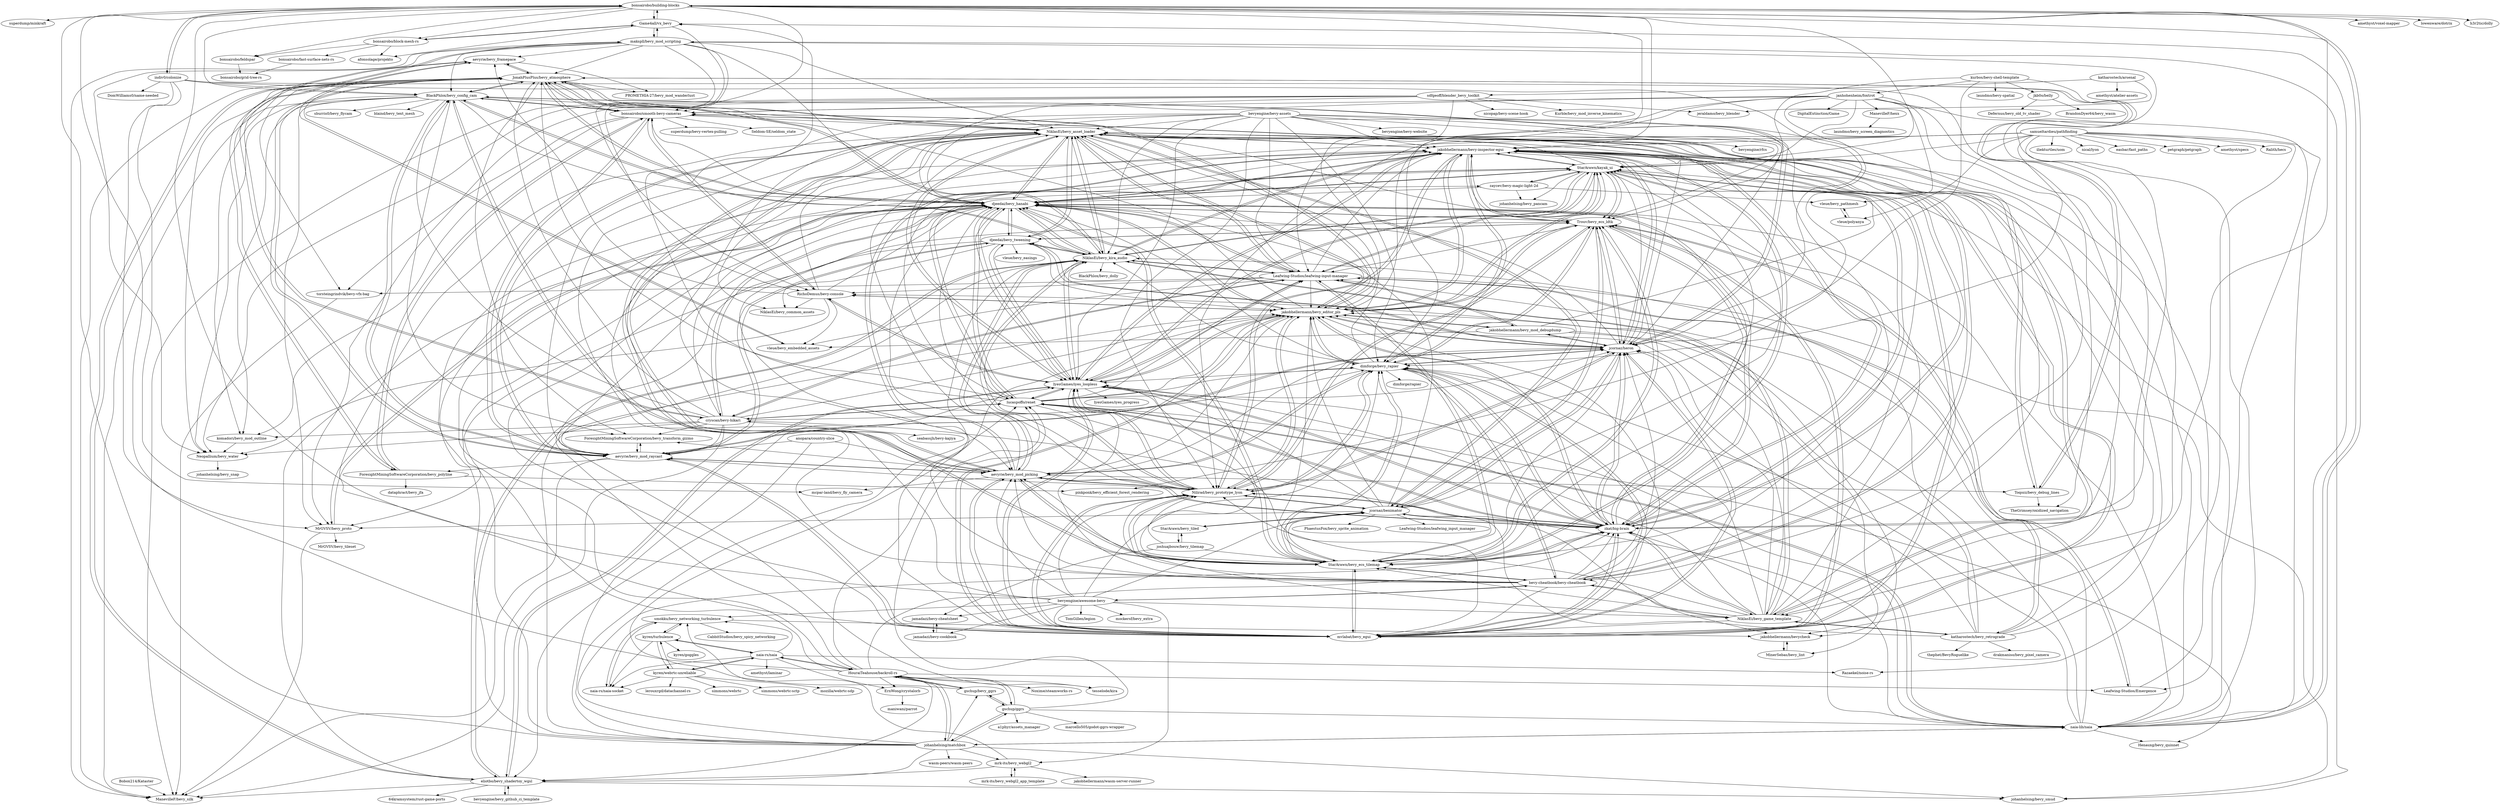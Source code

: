 digraph G {
"bonsairobo/building-blocks" -> "superdump/minkraft"
"bonsairobo/building-blocks" -> "bonsairobo/feldspar"
"bonsairobo/building-blocks" -> "Game4all/vx_bevy"
"bonsairobo/building-blocks" -> "bonsairobo/block-mesh-rs"
"bonsairobo/building-blocks" -> "StarArawn/kayak_ui"
"bonsairobo/building-blocks" -> "dimforge/bevy_rapier"
"bonsairobo/building-blocks" -> "BlackPhlox/bevy_config_cam"
"bonsairobo/building-blocks" -> "naia-lib/naia"
"bonsairobo/building-blocks" -> "bonsairobo/smooth-bevy-cameras"
"bonsairobo/building-blocks" -> "amethyst/voxel-mapper"
"bonsairobo/building-blocks" -> "indiv0/colonize"
"bonsairobo/building-blocks" -> "lowenware/dotrix" ["e"=1]
"bonsairobo/building-blocks" -> "h3r2tic/dolly" ["e"=1]
"bonsairobo/building-blocks" -> "jakobhellermann/bevycheck"
"bonsairobo/building-blocks" -> "jakobhellermann/bevy-inspector-egui"
"NiklasEi/bevy_game_template" -> "NiklasEi/bevy_asset_loader"
"NiklasEi/bevy_game_template" -> "NiklasEi/bevy_kira_audio"
"NiklasEi/bevy_game_template" -> "zkat/big-brain"
"NiklasEi/bevy_game_template" -> "djeedai/bevy_hanabi"
"NiklasEi/bevy_game_template" -> "jakobhellermann/bevy-inspector-egui"
"NiklasEi/bevy_game_template" -> "jakobhellermann/bevy_editor_pls"
"NiklasEi/bevy_game_template" -> "bevy-cheatbook/bevy-cheatbook"
"NiklasEi/bevy_game_template" -> "mvlabat/bevy_egui"
"NiklasEi/bevy_game_template" -> "dimforge/bevy_rapier"
"NiklasEi/bevy_game_template" -> "jcornaz/heron"
"NiklasEi/bevy_game_template" -> "StarArawn/bevy_ecs_tilemap"
"NiklasEi/bevy_game_template" -> "Nilirad/bevy_prototype_lyon"
"NiklasEi/bevy_game_template" -> "aevyrie/bevy_mod_picking"
"NiklasEi/bevy_game_template" -> "IyesGames/iyes_loopless"
"NiklasEi/bevy_game_template" -> "katharostech/bevy_retrograde"
"anopara/country-slice" -> "aevyrie/bevy_mod_picking"
"anopara/country-slice" -> "eliotbo/bevy_shadertoy_wgsl"
"anopara/country-slice" -> "aevyrie/bevy_mod_raycast"
"bevyengine/awesome-bevy" -> "jamadazi/bevy-cookbook"
"bevyengine/awesome-bevy" -> "jamadazi/bevy-cheatsheet"
"bevyengine/awesome-bevy" -> "aevyrie/bevy_mod_picking"
"bevyengine/awesome-bevy" -> "dimforge/bevy_rapier"
"bevyengine/awesome-bevy" -> "bevy-cheatbook/bevy-cheatbook"
"bevyengine/awesome-bevy" -> "mvlabat/bevy_egui"
"bevyengine/awesome-bevy" -> "Nilirad/bevy_prototype_lyon"
"bevyengine/awesome-bevy" -> "mockersf/bevy_extra"
"bevyengine/awesome-bevy" -> "NiklasEi/bevy_game_template"
"bevyengine/awesome-bevy" -> "mrk-its/bevy_webgl2"
"bevyengine/awesome-bevy" -> "bonsairobo/building-blocks"
"bevyengine/awesome-bevy" -> "smokku/bevy_networking_turbulence"
"bevyengine/awesome-bevy" -> "TomGillen/legion" ["e"=1]
"bevyengine/awesome-bevy" -> "jcornaz/benimator"
"bevyengine/awesome-bevy" -> "jakobhellermann/bevy-inspector-egui"
"djeedai/bevy_hanabi" -> "IyesGames/iyes_loopless"
"djeedai/bevy_hanabi" -> "JonahPlusPlus/bevy_atmosphere"
"djeedai/bevy_hanabi" -> "NiklasEi/bevy_kira_audio"
"djeedai/bevy_hanabi" -> "jakobhellermann/bevy_editor_pls"
"djeedai/bevy_hanabi" -> "zkat/big-brain"
"djeedai/bevy_hanabi" -> "NiklasEi/bevy_asset_loader"
"djeedai/bevy_hanabi" -> "jakobhellermann/bevy-inspector-egui"
"djeedai/bevy_hanabi" -> "Leafwing-Studios/leafwing-input-manager"
"djeedai/bevy_hanabi" -> "StarArawn/kayak_ui"
"djeedai/bevy_hanabi" -> "MrGVSV/bevy_proto"
"djeedai/bevy_hanabi" -> "djeedai/bevy_tweening"
"djeedai/bevy_hanabi" -> "cryscan/bevy-hikari"
"djeedai/bevy_hanabi" -> "lucaspoffo/renet"
"djeedai/bevy_hanabi" -> "Trouv/bevy_ecs_ldtk"
"djeedai/bevy_hanabi" -> "StarArawn/bevy_ecs_tilemap"
"jakobhellermann/bevy-inspector-egui" -> "jakobhellermann/bevy_editor_pls"
"jakobhellermann/bevy-inspector-egui" -> "mvlabat/bevy_egui"
"jakobhellermann/bevy-inspector-egui" -> "dimforge/bevy_rapier"
"jakobhellermann/bevy-inspector-egui" -> "Nilirad/bevy_prototype_lyon"
"jakobhellermann/bevy-inspector-egui" -> "NiklasEi/bevy_asset_loader"
"jakobhellermann/bevy-inspector-egui" -> "StarArawn/bevy_ecs_tilemap"
"jakobhellermann/bevy-inspector-egui" -> "IyesGames/iyes_loopless"
"jakobhellermann/bevy-inspector-egui" -> "djeedai/bevy_hanabi"
"jakobhellermann/bevy-inspector-egui" -> "zkat/big-brain"
"jakobhellermann/bevy-inspector-egui" -> "Trouv/bevy_ecs_ldtk"
"jakobhellermann/bevy-inspector-egui" -> "jcornaz/heron"
"jakobhellermann/bevy-inspector-egui" -> "aevyrie/bevy_mod_picking"
"jakobhellermann/bevy-inspector-egui" -> "bevy-cheatbook/bevy-cheatbook"
"jakobhellermann/bevy-inspector-egui" -> "NiklasEi/bevy_kira_audio"
"jakobhellermann/bevy-inspector-egui" -> "StarArawn/kayak_ui"
"jakobhellermann/bevy_mod_debugdump" -> "jakobhellermann/bevycheck"
"jakobhellermann/bevy_mod_debugdump" -> "jakobhellermann/bevy_editor_pls"
"jakobhellermann/bevy_mod_debugdump" -> "jakobhellermann/bevy-inspector-egui"
"jakobhellermann/bevy_mod_debugdump" -> "MinerSebas/bevy_lint"
"jakobhellermann/bevy_mod_debugdump" -> "Leafwing-Studios/leafwing-input-manager"
"jakobhellermann/bevy_mod_debugdump" -> "jcornaz/heron"
"jakobhellermann/bevy_mod_debugdump" -> "vleue/bevy_embedded_assets"
"jcornaz/heron" -> "jcornaz/benimator"
"jcornaz/heron" -> "dimforge/bevy_rapier"
"jcornaz/heron" -> "Nilirad/bevy_prototype_lyon"
"jcornaz/heron" -> "zkat/big-brain"
"jcornaz/heron" -> "jakobhellermann/bevy-inspector-egui"
"jcornaz/heron" -> "Trouv/bevy_ecs_ldtk"
"jcornaz/heron" -> "djeedai/bevy_hanabi"
"jcornaz/heron" -> "djeedai/bevy_tweening"
"jcornaz/heron" -> "jakobhellermann/bevy_editor_pls"
"jcornaz/heron" -> "NiklasEi/bevy_asset_loader"
"jcornaz/heron" -> "BlackPhlox/bevy_config_cam"
"jcornaz/heron" -> "mvlabat/bevy_egui"
"jcornaz/heron" -> "aevyrie/bevy_mod_picking"
"jcornaz/heron" -> "jakobhellermann/bevy_mod_debugdump"
"jcornaz/heron" -> "aevyrie/bevy_mod_raycast"
"naia-rs/naia" -> "naia-rs/naia-socket"
"naia-rs/naia" -> "kyren/turbulence"
"naia-rs/naia" -> "kyren/webrtc-unreliable"
"naia-rs/naia" -> "ErnWong/crystalorb"
"naia-rs/naia" -> "smokku/bevy_networking_turbulence"
"naia-rs/naia" -> "amethyst/laminar" ["e"=1]
"naia-rs/naia" -> "HouraiTeahouse/backroll-rs"
"naia-rs/naia" -> "Razaekel/noise-rs" ["e"=1]
"smokku/bevy_networking_turbulence" -> "naia-rs/naia-socket"
"smokku/bevy_networking_turbulence" -> "kyren/turbulence"
"smokku/bevy_networking_turbulence" -> "CabbitStudios/bevy_spicy_networking"
"smokku/bevy_networking_turbulence" -> "jakobhellermann/bevycheck"
"zaycev/bevy-magic-light-2d" -> "djeedai/bevy_hanabi"
"zaycev/bevy-magic-light-2d" -> "johanhelsing/bevy_pancam"
"zaycev/bevy-magic-light-2d" -> "vleue/bevy_pathmesh"
"zaycev/bevy-magic-light-2d" -> "StarArawn/kayak_ui"
"bevy-cheatbook/bevy-cheatbook" -> "jakobhellermann/bevy-inspector-egui"
"bevy-cheatbook/bevy-cheatbook" -> "dimforge/bevy_rapier"
"bevy-cheatbook/bevy-cheatbook" -> "StarArawn/bevy_ecs_tilemap"
"bevy-cheatbook/bevy-cheatbook" -> "NiklasEi/bevy_game_template"
"bevy-cheatbook/bevy-cheatbook" -> "Nilirad/bevy_prototype_lyon"
"bevy-cheatbook/bevy-cheatbook" -> "mvlabat/bevy_egui"
"bevy-cheatbook/bevy-cheatbook" -> "zkat/big-brain"
"bevy-cheatbook/bevy-cheatbook" -> "jcornaz/heron"
"bevy-cheatbook/bevy-cheatbook" -> "IyesGames/iyes_loopless"
"bevy-cheatbook/bevy-cheatbook" -> "jakobhellermann/bevy_editor_pls"
"bevy-cheatbook/bevy-cheatbook" -> "djeedai/bevy_hanabi"
"bevy-cheatbook/bevy-cheatbook" -> "aevyrie/bevy_mod_picking"
"bevy-cheatbook/bevy-cheatbook" -> "StarArawn/kayak_ui"
"bevy-cheatbook/bevy-cheatbook" -> "NiklasEi/bevy_asset_loader"
"bevy-cheatbook/bevy-cheatbook" -> "bevyengine/awesome-bevy"
"dimforge/bevy_rapier" -> "jakobhellermann/bevy-inspector-egui"
"dimforge/bevy_rapier" -> "mvlabat/bevy_egui"
"dimforge/bevy_rapier" -> "jcornaz/heron"
"dimforge/bevy_rapier" -> "jakobhellermann/bevy_editor_pls"
"dimforge/bevy_rapier" -> "Nilirad/bevy_prototype_lyon"
"dimforge/bevy_rapier" -> "dimforge/rapier" ["e"=1]
"dimforge/bevy_rapier" -> "zkat/big-brain"
"dimforge/bevy_rapier" -> "aevyrie/bevy_mod_picking"
"dimforge/bevy_rapier" -> "djeedai/bevy_hanabi"
"dimforge/bevy_rapier" -> "StarArawn/bevy_ecs_tilemap"
"dimforge/bevy_rapier" -> "Trouv/bevy_ecs_ldtk"
"dimforge/bevy_rapier" -> "bevy-cheatbook/bevy-cheatbook"
"dimforge/bevy_rapier" -> "NiklasEi/bevy_asset_loader"
"dimforge/bevy_rapier" -> "NiklasEi/bevy_kira_audio"
"dimforge/bevy_rapier" -> "IyesGames/iyes_loopless"
"gschup/ggrs" -> "HouraiTeahouse/backroll-rs"
"gschup/ggrs" -> "johanhelsing/matchbox"
"gschup/ggrs" -> "gschup/bevy_ggrs"
"gschup/ggrs" -> "lucaspoffo/renet"
"gschup/ggrs" -> "marcello505/godot-ggrs-wrapper"
"gschup/ggrs" -> "a1phyr/assets_manager" ["e"=1]
"gschup/ggrs" -> "naia-lib/naia"
"samueltardieu/pathfinding" -> "zkat/big-brain"
"samueltardieu/pathfinding" -> "Razaekel/noise-rs" ["e"=1]
"samueltardieu/pathfinding" -> "StarArawn/kayak_ui"
"samueltardieu/pathfinding" -> "Nilirad/bevy_prototype_lyon"
"samueltardieu/pathfinding" -> "petgraph/petgraph" ["e"=1]
"samueltardieu/pathfinding" -> "vleue/polyanya"
"samueltardieu/pathfinding" -> "HouraiTeahouse/backroll-rs"
"samueltardieu/pathfinding" -> "dimforge/bevy_rapier"
"samueltardieu/pathfinding" -> "naia-lib/naia"
"samueltardieu/pathfinding" -> "amethyst/specs" ["e"=1]
"samueltardieu/pathfinding" -> "Ralith/hecs" ["e"=1]
"samueltardieu/pathfinding" -> "jakobhellermann/bevy-inspector-egui"
"samueltardieu/pathfinding" -> "iliekturtles/uom" ["e"=1]
"samueltardieu/pathfinding" -> "nical/lyon" ["e"=1]
"samueltardieu/pathfinding" -> "easbar/fast_paths" ["e"=1]
"StarArawn/bevy_ecs_tilemap" -> "jakobhellermann/bevy-inspector-egui"
"StarArawn/bevy_ecs_tilemap" -> "Trouv/bevy_ecs_ldtk"
"StarArawn/bevy_ecs_tilemap" -> "NiklasEi/bevy_asset_loader"
"StarArawn/bevy_ecs_tilemap" -> "Nilirad/bevy_prototype_lyon"
"StarArawn/bevy_ecs_tilemap" -> "djeedai/bevy_hanabi"
"StarArawn/bevy_ecs_tilemap" -> "zkat/big-brain"
"StarArawn/bevy_ecs_tilemap" -> "dimforge/bevy_rapier"
"StarArawn/bevy_ecs_tilemap" -> "mvlabat/bevy_egui"
"StarArawn/bevy_ecs_tilemap" -> "aevyrie/bevy_mod_picking"
"StarArawn/bevy_ecs_tilemap" -> "jakobhellermann/bevy_editor_pls"
"StarArawn/bevy_ecs_tilemap" -> "jcornaz/benimator"
"StarArawn/bevy_ecs_tilemap" -> "Leafwing-Studios/leafwing-input-manager"
"StarArawn/bevy_ecs_tilemap" -> "IyesGames/iyes_loopless"
"StarArawn/bevy_ecs_tilemap" -> "jcornaz/heron"
"StarArawn/bevy_ecs_tilemap" -> "bevy-cheatbook/bevy-cheatbook"
"naia-lib/naia" -> "lucaspoffo/renet"
"naia-lib/naia" -> "Henauxg/bevy_quinnet"
"naia-lib/naia" -> "djeedai/bevy_hanabi"
"naia-lib/naia" -> "johanhelsing/matchbox"
"naia-lib/naia" -> "zkat/big-brain"
"naia-lib/naia" -> "jakobhellermann/bevy_editor_pls"
"naia-lib/naia" -> "StarArawn/kayak_ui"
"naia-lib/naia" -> "NiklasEi/bevy_asset_loader"
"naia-lib/naia" -> "IyesGames/iyes_loopless"
"naia-lib/naia" -> "dimforge/bevy_rapier"
"naia-lib/naia" -> "Leafwing-Studios/leafwing-input-manager"
"naia-lib/naia" -> "Game4all/vx_bevy"
"naia-lib/naia" -> "makspll/bevy_mod_scripting"
"naia-lib/naia" -> "cryscan/bevy-hikari"
"naia-lib/naia" -> "bonsairobo/building-blocks"
"katharostech/arsenal" -> "amethyst/atelier-assets" ["e"=1]
"katharostech/arsenal" -> "jeraldamo/bevy_blender"
"katharostech/arsenal" -> "sdfgeoff/blender_bevy_toolkit"
"ForesightMiningSoftwareCorporation/bevy_transform_gizmo" -> "aevyrie/bevy_mod_raycast"
"Nilirad/bevy_prototype_lyon" -> "jakobhellermann/bevy-inspector-egui"
"Nilirad/bevy_prototype_lyon" -> "mvlabat/bevy_egui"
"Nilirad/bevy_prototype_lyon" -> "jcornaz/heron"
"Nilirad/bevy_prototype_lyon" -> "aevyrie/bevy_mod_picking"
"Nilirad/bevy_prototype_lyon" -> "StarArawn/bevy_ecs_tilemap"
"Nilirad/bevy_prototype_lyon" -> "dimforge/bevy_rapier"
"Nilirad/bevy_prototype_lyon" -> "NiklasEi/bevy_kira_audio"
"Nilirad/bevy_prototype_lyon" -> "zkat/big-brain"
"Nilirad/bevy_prototype_lyon" -> "jakobhellermann/bevy_editor_pls"
"Nilirad/bevy_prototype_lyon" -> "IyesGames/iyes_loopless"
"Nilirad/bevy_prototype_lyon" -> "jcornaz/benimator"
"Nilirad/bevy_prototype_lyon" -> "djeedai/bevy_hanabi"
"Nilirad/bevy_prototype_lyon" -> "Trouv/bevy_ecs_ldtk"
"Nilirad/bevy_prototype_lyon" -> "NiklasEi/bevy_asset_loader"
"Nilirad/bevy_prototype_lyon" -> "aevyrie/bevy_mod_raycast"
"StarArawn/bevy_tiled" -> "joshuajbouw/bevy_tilemap"
"StarArawn/bevy_tiled" -> "jcornaz/benimator"
"aevyrie/bevy_mod_picking" -> "aevyrie/bevy_mod_raycast"
"aevyrie/bevy_mod_picking" -> "Nilirad/bevy_prototype_lyon"
"aevyrie/bevy_mod_picking" -> "jakobhellermann/bevy-inspector-egui"
"aevyrie/bevy_mod_picking" -> "dimforge/bevy_rapier"
"aevyrie/bevy_mod_picking" -> "zkat/big-brain"
"aevyrie/bevy_mod_picking" -> "NiklasEi/bevy_asset_loader"
"aevyrie/bevy_mod_picking" -> "ForesightMiningSoftwareCorporation/bevy_transform_gizmo"
"aevyrie/bevy_mod_picking" -> "NiklasEi/bevy_kira_audio"
"aevyrie/bevy_mod_picking" -> "BlackPhlox/bevy_config_cam"
"aevyrie/bevy_mod_picking" -> "mvlabat/bevy_egui"
"aevyrie/bevy_mod_picking" -> "djeedai/bevy_hanabi"
"aevyrie/bevy_mod_picking" -> "mcpar-land/bevy_fly_camera"
"aevyrie/bevy_mod_picking" -> "StarArawn/bevy_ecs_tilemap"
"aevyrie/bevy_mod_picking" -> "Toqozz/bevy_debug_lines"
"aevyrie/bevy_mod_picking" -> "jakobhellermann/bevy_editor_pls"
"indiv0/colonize" -> "DomWilliams0/name-needed"
"indiv0/colonize" -> "bonsairobo/building-blocks"
"indiv0/colonize" -> "MrGVSV/bevy_proto"
"indiv0/colonize" -> "jcornaz/heron"
"indiv0/colonize" -> "mcpar-land/bevy_fly_camera"
"indiv0/colonize" -> "BlackPhlox/bevy_config_cam"
"indiv0/colonize" -> "zkat/big-brain"
"jakobhellermann/bevy_editor_pls" -> "jakobhellermann/bevy-inspector-egui"
"jakobhellermann/bevy_editor_pls" -> "djeedai/bevy_hanabi"
"jakobhellermann/bevy_editor_pls" -> "zkat/big-brain"
"jakobhellermann/bevy_editor_pls" -> "NiklasEi/bevy_asset_loader"
"jakobhellermann/bevy_editor_pls" -> "dimforge/bevy_rapier"
"jakobhellermann/bevy_editor_pls" -> "jakobhellermann/bevy_mod_debugdump"
"jakobhellermann/bevy_editor_pls" -> "StarArawn/kayak_ui"
"jakobhellermann/bevy_editor_pls" -> "bonsairobo/smooth-bevy-cameras"
"jakobhellermann/bevy_editor_pls" -> "Trouv/bevy_ecs_ldtk"
"jakobhellermann/bevy_editor_pls" -> "JonahPlusPlus/bevy_atmosphere"
"jakobhellermann/bevy_editor_pls" -> "IyesGames/iyes_loopless"
"jakobhellermann/bevy_editor_pls" -> "jcornaz/heron"
"jakobhellermann/bevy_editor_pls" -> "Nilirad/bevy_prototype_lyon"
"jakobhellermann/bevy_editor_pls" -> "RichoDemus/bevy-console"
"jakobhellermann/bevy_editor_pls" -> "mvlabat/bevy_egui"
"mvlabat/bevy_egui" -> "jakobhellermann/bevy-inspector-egui"
"mvlabat/bevy_egui" -> "Nilirad/bevy_prototype_lyon"
"mvlabat/bevy_egui" -> "dimforge/bevy_rapier"
"mvlabat/bevy_egui" -> "NiklasEi/bevy_asset_loader"
"mvlabat/bevy_egui" -> "IyesGames/iyes_loopless"
"mvlabat/bevy_egui" -> "aevyrie/bevy_mod_picking"
"mvlabat/bevy_egui" -> "StarArawn/bevy_ecs_tilemap"
"mvlabat/bevy_egui" -> "djeedai/bevy_hanabi"
"mvlabat/bevy_egui" -> "jakobhellermann/bevy_editor_pls"
"mvlabat/bevy_egui" -> "jcornaz/heron"
"mvlabat/bevy_egui" -> "zkat/big-brain"
"mvlabat/bevy_egui" -> "aevyrie/bevy_mod_raycast"
"mvlabat/bevy_egui" -> "StarArawn/kayak_ui"
"mvlabat/bevy_egui" -> "NiklasEi/bevy_kira_audio"
"mvlabat/bevy_egui" -> "Trouv/bevy_ecs_ldtk"
"zkat/big-brain" -> "djeedai/bevy_hanabi"
"zkat/big-brain" -> "jakobhellermann/bevy_editor_pls"
"zkat/big-brain" -> "jakobhellermann/bevy-inspector-egui"
"zkat/big-brain" -> "jcornaz/heron"
"zkat/big-brain" -> "StarArawn/bevy_ecs_tilemap"
"zkat/big-brain" -> "dimforge/bevy_rapier"
"zkat/big-brain" -> "StarArawn/kayak_ui"
"zkat/big-brain" -> "NiklasEi/bevy_asset_loader"
"zkat/big-brain" -> "aevyrie/bevy_mod_picking"
"zkat/big-brain" -> "IyesGames/iyes_loopless"
"zkat/big-brain" -> "Nilirad/bevy_prototype_lyon"
"zkat/big-brain" -> "NiklasEi/bevy_game_template"
"zkat/big-brain" -> "mvlabat/bevy_egui"
"zkat/big-brain" -> "Trouv/bevy_ecs_ldtk"
"zkat/big-brain" -> "lucaspoffo/renet"
"bevyengine/bevy-assets" -> "aevyrie/bevy_mod_picking"
"bevyengine/bevy-assets" -> "dimforge/bevy_rapier"
"bevyengine/bevy-assets" -> "NiklasEi/bevy_asset_loader"
"bevyengine/bevy-assets" -> "jakobhellermann/bevy-inspector-egui"
"bevyengine/bevy-assets" -> "Trouv/bevy_ecs_ldtk"
"bevyengine/bevy-assets" -> "NiklasEi/bevy_kira_audio"
"bevyengine/bevy-assets" -> "bevyengine/bevy-website"
"bevyengine/bevy-assets" -> "IyesGames/iyes_loopless"
"bevyengine/bevy-assets" -> "djeedai/bevy_hanabi"
"bevyengine/bevy-assets" -> "bevy-cheatbook/bevy-cheatbook"
"bevyengine/bevy-assets" -> "jcornaz/heron"
"bevyengine/bevy-assets" -> "StarArawn/bevy_ecs_tilemap"
"bevyengine/bevy-assets" -> "Nilirad/bevy_prototype_lyon"
"bevyengine/bevy-assets" -> "aevyrie/bevy_mod_raycast"
"bevyengine/bevy-assets" -> "Leafwing-Studios/leafwing-input-manager"
"johanhelsing/matchbox" -> "gschup/ggrs"
"johanhelsing/matchbox" -> "naia-lib/naia"
"johanhelsing/matchbox" -> "gschup/bevy_ggrs"
"johanhelsing/matchbox" -> "HouraiTeahouse/backroll-rs"
"johanhelsing/matchbox" -> "eliotbo/bevy_shadertoy_wgsl"
"johanhelsing/matchbox" -> "lucaspoffo/renet"
"johanhelsing/matchbox" -> "zkat/big-brain"
"johanhelsing/matchbox" -> "bonsairobo/building-blocks"
"johanhelsing/matchbox" -> "djeedai/bevy_hanabi"
"johanhelsing/matchbox" -> "jakobhellermann/bevy_editor_pls"
"johanhelsing/matchbox" -> "IyesGames/iyes_loopless"
"johanhelsing/matchbox" -> "jakobhellermann/bevy-inspector-egui"
"johanhelsing/matchbox" -> "mrk-its/bevy_webgl2"
"johanhelsing/matchbox" -> "wasm-peers/wasm-peers"
"johanhelsing/matchbox" -> "johanhelsing/bevy_smud"
"Leafwing-Studios/leafwing-input-manager" -> "NiklasEi/bevy_asset_loader"
"Leafwing-Studios/leafwing-input-manager" -> "NiklasEi/bevy_kira_audio"
"Leafwing-Studios/leafwing-input-manager" -> "IyesGames/iyes_loopless"
"Leafwing-Studios/leafwing-input-manager" -> "djeedai/bevy_hanabi"
"Leafwing-Studios/leafwing-input-manager" -> "StarArawn/kayak_ui"
"Leafwing-Studios/leafwing-input-manager" -> "jakobhellermann/bevy_editor_pls"
"Leafwing-Studios/leafwing-input-manager" -> "jakobhellermann/bevy-inspector-egui"
"Leafwing-Studios/leafwing-input-manager" -> "StarArawn/bevy_ecs_tilemap"
"Leafwing-Studios/leafwing-input-manager" -> "torsteingrindvik/bevy-vfx-bag"
"Leafwing-Studios/leafwing-input-manager" -> "johanhelsing/bevy_smud"
"Leafwing-Studios/leafwing-input-manager" -> "jakobhellermann/bevy_mod_debugdump"
"Leafwing-Studios/leafwing-input-manager" -> "vleue/bevy_embedded_assets"
"Leafwing-Studios/leafwing-input-manager" -> "cryscan/bevy-hikari"
"Leafwing-Studios/leafwing-input-manager" -> "Leafwing-Studios/Emergence"
"Leafwing-Studios/leafwing-input-manager" -> "RichoDemus/bevy-console"
"Toqozz/bevy_debug_lines" -> "TheGrimsey/oxidized_navigation"
"Toqozz/bevy_debug_lines" -> "bonsairobo/smooth-bevy-cameras"
"Toqozz/bevy_debug_lines" -> "JonahPlusPlus/bevy_atmosphere"
"janhohenheim/foxtrot" -> "djeedai/bevy_hanabi"
"janhohenheim/foxtrot" -> "jakobhellermann/bevy_editor_pls"
"janhohenheim/foxtrot" -> "vleue/bevy_pathmesh"
"janhohenheim/foxtrot" -> "Leafwing-Studios/Emergence"
"janhohenheim/foxtrot" -> "pinkponk/bevy_efficient_forest_rendering"
"janhohenheim/foxtrot" -> "ManevilleF/hexx"
"janhohenheim/foxtrot" -> "DigitalExtinction/Game"
"janhohenheim/foxtrot" -> "TheGrimsey/oxidized_navigation"
"janhohenheim/foxtrot" -> "StarArawn/kayak_ui"
"janhohenheim/foxtrot" -> "bonsairobo/smooth-bevy-cameras"
"janhohenheim/foxtrot" -> "NiklasEi/bevy_game_template"
"janhohenheim/foxtrot" -> "Leafwing-Studios/leafwing-input-manager"
"joshuajbouw/bevy_tilemap" -> "StarArawn/bevy_tiled"
"joshuajbouw/bevy_tilemap" -> "Nilirad/bevy_prototype_lyon"
"joshuajbouw/bevy_tilemap" -> "StarArawn/bevy_ecs_tilemap"
"joshuajbouw/bevy_tilemap" -> "jamadazi/bevy-cheatsheet"
"vleue/bevy_pathmesh" -> "vleue/polyanya"
"BlackPhlox/bevy_config_cam" -> "JonahPlusPlus/bevy_atmosphere"
"BlackPhlox/bevy_config_cam" -> "aevyrie/bevy_mod_raycast"
"BlackPhlox/bevy_config_cam" -> "ForesightMiningSoftwareCorporation/bevy_transform_gizmo"
"BlackPhlox/bevy_config_cam" -> "djeedai/bevy_hanabi"
"BlackPhlox/bevy_config_cam" -> "bonsairobo/smooth-bevy-cameras"
"BlackPhlox/bevy_config_cam" -> "aevyrie/bevy_mod_picking"
"BlackPhlox/bevy_config_cam" -> "sburris0/bevy_flycam"
"BlackPhlox/bevy_config_cam" -> "ManevilleF/bevy_silk"
"BlackPhlox/bevy_config_cam" -> "NiklasEi/bevy_kira_audio"
"BlackPhlox/bevy_config_cam" -> "NiklasEi/bevy_asset_loader"
"BlackPhlox/bevy_config_cam" -> "jcornaz/heron"
"BlackPhlox/bevy_config_cam" -> "komadori/bevy_mod_outline"
"BlackPhlox/bevy_config_cam" -> "blaind/bevy_text_mesh"
"BlackPhlox/bevy_config_cam" -> "Neopallium/bevy_water"
"BlackPhlox/bevy_config_cam" -> "MrGVSV/bevy_proto"
"JonahPlusPlus/bevy_atmosphere" -> "BlackPhlox/bevy_config_cam"
"JonahPlusPlus/bevy_atmosphere" -> "bonsairobo/smooth-bevy-cameras"
"JonahPlusPlus/bevy_atmosphere" -> "djeedai/bevy_hanabi"
"JonahPlusPlus/bevy_atmosphere" -> "Neopallium/bevy_water"
"JonahPlusPlus/bevy_atmosphere" -> "eliotbo/bevy_shadertoy_wgsl"
"JonahPlusPlus/bevy_atmosphere" -> "ForesightMiningSoftwareCorporation/bevy_transform_gizmo"
"JonahPlusPlus/bevy_atmosphere" -> "torsteingrindvik/bevy-vfx-bag"
"JonahPlusPlus/bevy_atmosphere" -> "aevyrie/bevy_mod_raycast"
"JonahPlusPlus/bevy_atmosphere" -> "aevyrie/bevy_framepace"
"JonahPlusPlus/bevy_atmosphere" -> "komadori/bevy_mod_outline"
"JonahPlusPlus/bevy_atmosphere" -> "Toqozz/bevy_debug_lines"
"JonahPlusPlus/bevy_atmosphere" -> "NiklasEi/bevy_kira_audio"
"JonahPlusPlus/bevy_atmosphere" -> "PROMETHIA-27/bevy_mod_wanderlust"
"JonahPlusPlus/bevy_atmosphere" -> "NiklasEi/bevy_asset_loader"
"JonahPlusPlus/bevy_atmosphere" -> "ManevilleF/bevy_silk"
"NiklasEi/bevy_kira_audio" -> "NiklasEi/bevy_asset_loader"
"NiklasEi/bevy_kira_audio" -> "djeedai/bevy_hanabi"
"NiklasEi/bevy_kira_audio" -> "Leafwing-Studios/leafwing-input-manager"
"NiklasEi/bevy_kira_audio" -> "djeedai/bevy_tweening"
"NiklasEi/bevy_kira_audio" -> "IyesGames/iyes_loopless"
"NiklasEi/bevy_kira_audio" -> "eliotbo/bevy_shadertoy_wgsl"
"NiklasEi/bevy_kira_audio" -> "JonahPlusPlus/bevy_atmosphere"
"NiklasEi/bevy_kira_audio" -> "jakobhellermann/bevy-inspector-egui"
"NiklasEi/bevy_kira_audio" -> "tesselode/kira" ["e"=1]
"NiklasEi/bevy_kira_audio" -> "Nilirad/bevy_prototype_lyon"
"NiklasEi/bevy_kira_audio" -> "aevyrie/bevy_mod_picking"
"NiklasEi/bevy_kira_audio" -> "StarArawn/kayak_ui"
"NiklasEi/bevy_kira_audio" -> "BlackPhlox/bevy_config_cam"
"NiklasEi/bevy_kira_audio" -> "NiklasEi/bevy_game_template"
"NiklasEi/bevy_kira_audio" -> "BlackPhlox/bevy_dolly" ["e"=1]
"kurbos/bevy-shell-template" -> "janhohenheim/foxtrot"
"kurbos/bevy-shell-template" -> "laundmo/bevy-spatial"
"kurbos/bevy-shell-template" -> "jcornaz/heron"
"kurbos/bevy-shell-template" -> "jkb0o/belly"
"kurbos/bevy-shell-template" -> "Trouv/bevy_ecs_ldtk"
"kurbos/bevy-shell-template" -> "NiklasEi/bevy_game_template"
"IyesGames/iyes_loopless" -> "NiklasEi/bevy_asset_loader"
"IyesGames/iyes_loopless" -> "djeedai/bevy_hanabi"
"IyesGames/iyes_loopless" -> "Leafwing-Studios/leafwing-input-manager"
"IyesGames/iyes_loopless" -> "jakobhellermann/bevy-inspector-egui"
"IyesGames/iyes_loopless" -> "NiklasEi/bevy_kira_audio"
"IyesGames/iyes_loopless" -> "djeedai/bevy_tweening"
"IyesGames/iyes_loopless" -> "RichoDemus/bevy-console"
"IyesGames/iyes_loopless" -> "StarArawn/kayak_ui"
"IyesGames/iyes_loopless" -> "IyesGames/iyes_progress"
"IyesGames/iyes_loopless" -> "mvlabat/bevy_egui"
"IyesGames/iyes_loopless" -> "eliotbo/bevy_shadertoy_wgsl"
"IyesGames/iyes_loopless" -> "zkat/big-brain"
"IyesGames/iyes_loopless" -> "jakobhellermann/bevy_editor_pls"
"IyesGames/iyes_loopless" -> "lucaspoffo/renet"
"IyesGames/iyes_loopless" -> "Nilirad/bevy_prototype_lyon"
"ManevilleF/hexx" -> "laundmo/bevy_screen_diagnostics"
"StarArawn/kayak_ui" -> "djeedai/bevy_hanabi"
"StarArawn/kayak_ui" -> "jakobhellermann/bevy_editor_pls"
"StarArawn/kayak_ui" -> "IyesGames/iyes_loopless"
"StarArawn/kayak_ui" -> "zkat/big-brain"
"StarArawn/kayak_ui" -> "jakobhellermann/bevy-inspector-egui"
"StarArawn/kayak_ui" -> "NiklasEi/bevy_kira_audio"
"StarArawn/kayak_ui" -> "Leafwing-Studios/leafwing-input-manager"
"StarArawn/kayak_ui" -> "mvlabat/bevy_egui"
"StarArawn/kayak_ui" -> "NiklasEi/bevy_asset_loader"
"StarArawn/kayak_ui" -> "zaycev/bevy-magic-light-2d"
"StarArawn/kayak_ui" -> "Trouv/bevy_ecs_ldtk"
"StarArawn/kayak_ui" -> "johanhelsing/bevy_pancam"
"StarArawn/kayak_ui" -> "StarArawn/bevy_ecs_tilemap"
"StarArawn/kayak_ui" -> "lucaspoffo/renet"
"StarArawn/kayak_ui" -> "jcornaz/heron"
"Trouv/bevy_ecs_ldtk" -> "StarArawn/bevy_ecs_tilemap"
"Trouv/bevy_ecs_ldtk" -> "jakobhellermann/bevy-inspector-egui"
"Trouv/bevy_ecs_ldtk" -> "katharostech/bevy_retrograde"
"Trouv/bevy_ecs_ldtk" -> "djeedai/bevy_hanabi"
"Trouv/bevy_ecs_ldtk" -> "jcornaz/heron"
"Trouv/bevy_ecs_ldtk" -> "jakobhellermann/bevy_editor_pls"
"Trouv/bevy_ecs_ldtk" -> "dimforge/bevy_rapier"
"Trouv/bevy_ecs_ldtk" -> "djeedai/bevy_tweening"
"Trouv/bevy_ecs_ldtk" -> "NiklasEi/bevy_asset_loader"
"Trouv/bevy_ecs_ldtk" -> "jcornaz/benimator"
"Trouv/bevy_ecs_ldtk" -> "zkat/big-brain"
"Trouv/bevy_ecs_ldtk" -> "Nilirad/bevy_prototype_lyon"
"Trouv/bevy_ecs_ldtk" -> "StarArawn/kayak_ui"
"Trouv/bevy_ecs_ldtk" -> "mvlabat/bevy_egui"
"Trouv/bevy_ecs_ldtk" -> "Leafwing-Studios/leafwing-input-manager"
"aevyrie/bevy_mod_raycast" -> "aevyrie/bevy_mod_picking"
"aevyrie/bevy_mod_raycast" -> "BlackPhlox/bevy_config_cam"
"aevyrie/bevy_mod_raycast" -> "ForesightMiningSoftwareCorporation/bevy_transform_gizmo"
"aevyrie/bevy_mod_raycast" -> "JonahPlusPlus/bevy_atmosphere"
"aevyrie/bevy_mod_raycast" -> "NiklasEi/bevy_asset_loader"
"aevyrie/bevy_mod_raycast" -> "djeedai/bevy_hanabi"
"aevyrie/bevy_mod_raycast" -> "djeedai/bevy_tweening"
"aevyrie/bevy_mod_raycast" -> "mvlabat/bevy_egui"
"aevyrie/bevy_mod_raycast" -> "bonsairobo/smooth-bevy-cameras"
"aevyrie/bevy_mod_raycast" -> "ForesightMiningSoftwareCorporation/bevy_polyline"
"aevyrie/bevy_mod_raycast" -> "ManevilleF/bevy_silk"
"aevyrie/bevy_mod_raycast" -> "jcornaz/heron"
"cryscan/bevy-hikari" -> "djeedai/bevy_hanabi"
"cryscan/bevy-hikari" -> "JonahPlusPlus/bevy_atmosphere"
"cryscan/bevy-hikari" -> "Leafwing-Studios/leafwing-input-manager"
"cryscan/bevy-hikari" -> "seabassjh/bevy-kajiya"
"cryscan/bevy-hikari" -> "makspll/bevy_mod_scripting"
"cryscan/bevy-hikari" -> "ManevilleF/bevy_silk"
"cryscan/bevy-hikari" -> "BlackPhlox/bevy_config_cam"
"cryscan/bevy-hikari" -> "jakobhellermann/bevy_editor_pls"
"cryscan/bevy-hikari" -> "dimforge/bevy_rapier"
"cryscan/bevy-hikari" -> "StarArawn/kayak_ui"
"cryscan/bevy-hikari" -> "ForesightMiningSoftwareCorporation/bevy_transform_gizmo"
"cryscan/bevy-hikari" -> "komadori/bevy_mod_outline"
"cryscan/bevy-hikari" -> "lucaspoffo/renet"
"cryscan/bevy-hikari" -> "aevyrie/bevy_mod_raycast"
"cryscan/bevy-hikari" -> "Neopallium/bevy_water"
"djeedai/bevy_tweening" -> "NiklasEi/bevy_kira_audio"
"djeedai/bevy_tweening" -> "IyesGames/iyes_loopless"
"djeedai/bevy_tweening" -> "djeedai/bevy_hanabi"
"djeedai/bevy_tweening" -> "NiklasEi/bevy_asset_loader"
"djeedai/bevy_tweening" -> "jcornaz/heron"
"djeedai/bevy_tweening" -> "Trouv/bevy_ecs_ldtk"
"djeedai/bevy_tweening" -> "aevyrie/bevy_mod_raycast"
"djeedai/bevy_tweening" -> "vleue/bevy_easings"
"djeedai/bevy_tweening" -> "jakobhellermann/bevy_editor_pls"
"djeedai/bevy_tweening" -> "NiklasEi/bevy_common_assets"
"djeedai/bevy_tweening" -> "MrGVSV/bevy_proto"
"jkb0o/belly" -> "BrandonDyer64/bevy_wasm"
"jkb0o/belly" -> "Defernus/bevy_old_tv_shader"
"mrk-its/bevy_webgl2" -> "mrk-its/bevy_webgl2_app_template"
"mrk-its/bevy_webgl2" -> "smokku/bevy_networking_turbulence"
"mrk-its/bevy_webgl2" -> "jakobhellermann/wasm-server-runner"
"mrk-its/bevy_webgl2" -> "eliotbo/bevy_shadertoy_wgsl"
"lucaspoffo/renet" -> "naia-lib/naia"
"lucaspoffo/renet" -> "djeedai/bevy_hanabi"
"lucaspoffo/renet" -> "Henauxg/bevy_quinnet"
"lucaspoffo/renet" -> "IyesGames/iyes_loopless"
"lucaspoffo/renet" -> "zkat/big-brain"
"lucaspoffo/renet" -> "StarArawn/kayak_ui"
"lucaspoffo/renet" -> "mvlabat/bevy_egui"
"lucaspoffo/renet" -> "jakobhellermann/bevy-inspector-egui"
"lucaspoffo/renet" -> "jakobhellermann/bevy_editor_pls"
"lucaspoffo/renet" -> "dimforge/bevy_rapier"
"lucaspoffo/renet" -> "JonahPlusPlus/bevy_atmosphere"
"lucaspoffo/renet" -> "cryscan/bevy-hikari"
"lucaspoffo/renet" -> "Leafwing-Studios/leafwing-input-manager"
"lucaspoffo/renet" -> "Game4all/vx_bevy"
"lucaspoffo/renet" -> "jcornaz/heron"
"Game4all/vx_bevy" -> "bonsairobo/block-mesh-rs"
"Game4all/vx_bevy" -> "afonsolage/projekto"
"Game4all/vx_bevy" -> "makspll/bevy_mod_scripting"
"Game4all/vx_bevy" -> "bonsairobo/building-blocks"
"Game4all/vx_bevy" -> "RichoDemus/bevy-console"
"MinerSebas/bevy_lint" -> "jakobhellermann/bevycheck"
"jakobhellermann/bevycheck" -> "MinerSebas/bevy_lint"
"NiklasEi/bevy_asset_loader" -> "NiklasEi/bevy_kira_audio"
"NiklasEi/bevy_asset_loader" -> "Leafwing-Studios/leafwing-input-manager"
"NiklasEi/bevy_asset_loader" -> "IyesGames/iyes_loopless"
"NiklasEi/bevy_asset_loader" -> "jakobhellermann/bevy-inspector-egui"
"NiklasEi/bevy_asset_loader" -> "StarArawn/bevy_ecs_tilemap"
"NiklasEi/bevy_asset_loader" -> "djeedai/bevy_hanabi"
"NiklasEi/bevy_asset_loader" -> "jakobhellermann/bevy_editor_pls"
"NiklasEi/bevy_asset_loader" -> "aevyrie/bevy_mod_raycast"
"NiklasEi/bevy_asset_loader" -> "jcornaz/benimator"
"NiklasEi/bevy_asset_loader" -> "NiklasEi/bevy_common_assets"
"NiklasEi/bevy_asset_loader" -> "djeedai/bevy_tweening"
"NiklasEi/bevy_asset_loader" -> "NiklasEi/bevy_game_template"
"NiklasEi/bevy_asset_loader" -> "zkat/big-brain"
"NiklasEi/bevy_asset_loader" -> "aevyrie/bevy_mod_picking"
"NiklasEi/bevy_asset_loader" -> "JonahPlusPlus/bevy_atmosphere"
"bonsairobo/smooth-bevy-cameras" -> "JonahPlusPlus/bevy_atmosphere"
"bonsairobo/smooth-bevy-cameras" -> "Toqozz/bevy_debug_lines"
"bonsairobo/smooth-bevy-cameras" -> "ForesightMiningSoftwareCorporation/bevy_polyline"
"bonsairobo/smooth-bevy-cameras" -> "komadori/bevy_mod_outline"
"bonsairobo/smooth-bevy-cameras" -> "BlackPhlox/bevy_config_cam"
"bonsairobo/smooth-bevy-cameras" -> "jakobhellermann/bevy_editor_pls"
"bonsairobo/smooth-bevy-cameras" -> "RichoDemus/bevy-console"
"bonsairobo/smooth-bevy-cameras" -> "djeedai/bevy_hanabi"
"bonsairobo/smooth-bevy-cameras" -> "superdump/bevy-vertex-pulling"
"bonsairobo/smooth-bevy-cameras" -> "torsteingrindvik/bevy-vfx-bag"
"bonsairobo/smooth-bevy-cameras" -> "Seldom-SE/seldom_state"
"bonsairobo/smooth-bevy-cameras" -> "aevyrie/bevy_mod_raycast"
"bonsairobo/smooth-bevy-cameras" -> "NiklasEi/bevy_asset_loader"
"vleue/bevy_embedded_assets" -> "aevyrie/bevy_framepace"
"Bobox214/Kataster" -> "ManevilleF/bevy_silk"
"Leafwing-Studios/Emergence" -> "Leafwing-Studios/leafwing-input-manager"
"Leafwing-Studios/Emergence" -> "NiklasEi/bevy_asset_loader"
"kyren/turbulence" -> "smokku/bevy_networking_turbulence"
"kyren/turbulence" -> "naia-rs/naia-socket"
"kyren/turbulence" -> "kyren/webrtc-unreliable"
"kyren/turbulence" -> "naia-rs/naia"
"kyren/turbulence" -> "kyren/goggles"
"kyren/webrtc-unreliable" -> "kyren/turbulence"
"kyren/webrtc-unreliable" -> "naia-rs/naia-socket"
"kyren/webrtc-unreliable" -> "mozilla/webrtc-sdp"
"kyren/webrtc-unreliable" -> "naia-rs/naia"
"kyren/webrtc-unreliable" -> "lerouxrgd/datachannel-rs"
"kyren/webrtc-unreliable" -> "simmons/webrtc"
"kyren/webrtc-unreliable" -> "simmons/webrtc-sctp"
"naia-rs/naia-socket" -> "smokku/bevy_networking_turbulence"
"eliotbo/bevy_shadertoy_wgsl" -> "JonahPlusPlus/bevy_atmosphere"
"eliotbo/bevy_shadertoy_wgsl" -> "NiklasEi/bevy_kira_audio"
"eliotbo/bevy_shadertoy_wgsl" -> "ManevilleF/bevy_silk"
"eliotbo/bevy_shadertoy_wgsl" -> "johanhelsing/bevy_smud"
"eliotbo/bevy_shadertoy_wgsl" -> "64kramsystem/rust-game-ports" ["e"=1]
"eliotbo/bevy_shadertoy_wgsl" -> "djeedai/bevy_hanabi"
"eliotbo/bevy_shadertoy_wgsl" -> "IyesGames/iyes_loopless"
"eliotbo/bevy_shadertoy_wgsl" -> "bevyengine/bevy_github_ci_template"
"sdfgeoff/blender_bevy_toolkit" -> "jeraldamo/bevy_blender"
"sdfgeoff/blender_bevy_toolkit" -> "jakobhellermann/bevy_editor_pls"
"sdfgeoff/blender_bevy_toolkit" -> "ManevilleF/bevy_silk"
"sdfgeoff/blender_bevy_toolkit" -> "nicopap/bevy-scene-hook"
"sdfgeoff/blender_bevy_toolkit" -> "Neopallium/bevy_water"
"sdfgeoff/blender_bevy_toolkit" -> "bonsairobo/smooth-bevy-cameras"
"sdfgeoff/blender_bevy_toolkit" -> "Kurble/bevy_mod_inverse_kinematics"
"sdfgeoff/blender_bevy_toolkit" -> "MrGVSV/bevy_proto"
"HouraiTeahouse/backroll-rs" -> "gschup/ggrs"
"HouraiTeahouse/backroll-rs" -> "gschup/bevy_ggrs"
"HouraiTeahouse/backroll-rs" -> "johanhelsing/matchbox"
"HouraiTeahouse/backroll-rs" -> "lucaspoffo/renet"
"HouraiTeahouse/backroll-rs" -> "Noxime/steamworks-rs"
"HouraiTeahouse/backroll-rs" -> "eliotbo/bevy_shadertoy_wgsl"
"HouraiTeahouse/backroll-rs" -> "zaycev/bevy-magic-light-2d"
"HouraiTeahouse/backroll-rs" -> "tesselode/kira" ["e"=1]
"HouraiTeahouse/backroll-rs" -> "bonsairobo/building-blocks"
"HouraiTeahouse/backroll-rs" -> "Leafwing-Studios/Emergence"
"HouraiTeahouse/backroll-rs" -> "ErnWong/crystalorb"
"HouraiTeahouse/backroll-rs" -> "zkat/big-brain"
"HouraiTeahouse/backroll-rs" -> "Trouv/bevy_ecs_ldtk"
"HouraiTeahouse/backroll-rs" -> "naia-rs/naia"
"gschup/bevy_ggrs" -> "gschup/ggrs"
"gschup/bevy_ggrs" -> "HouraiTeahouse/backroll-rs"
"gschup/bevy_ggrs" -> "jakobhellermann/bevy_editor_pls"
"katharostech/bevy_retrograde" -> "Trouv/bevy_ecs_ldtk"
"katharostech/bevy_retrograde" -> "NiklasEi/bevy_asset_loader"
"katharostech/bevy_retrograde" -> "drakmaniso/bevy_pixel_camera"
"katharostech/bevy_retrograde" -> "jcornaz/benimator"
"katharostech/bevy_retrograde" -> "NiklasEi/bevy_game_template"
"katharostech/bevy_retrograde" -> "thephet/BevyRoguelike" ["e"=1]
"katharostech/bevy_retrograde" -> "RichoDemus/bevy-console"
"katharostech/bevy_retrograde" -> "jcornaz/heron"
"katharostech/bevy_retrograde" -> "jakobhellermann/bevy-inspector-egui"
"katharostech/bevy_retrograde" -> "NiklasEi/bevy_kira_audio"
"ErnWong/crystalorb" -> "maniwani/parrot"
"aevyrie/bevy_framepace" -> "vleue/bevy_embedded_assets"
"aevyrie/bevy_framepace" -> "PROMETHIA-27/bevy_mod_wanderlust"
"aevyrie/bevy_framepace" -> "ForesightMiningSoftwareCorporation/bevy_polyline"
"aevyrie/bevy_framepace" -> "JonahPlusPlus/bevy_atmosphere"
"makspll/bevy_mod_scripting" -> "ManevilleF/bevy_silk"
"makspll/bevy_mod_scripting" -> "JonahPlusPlus/bevy_atmosphere"
"makspll/bevy_mod_scripting" -> "djeedai/bevy_hanabi"
"makspll/bevy_mod_scripting" -> "aevyrie/bevy_framepace"
"makspll/bevy_mod_scripting" -> "Game4all/vx_bevy"
"makspll/bevy_mod_scripting" -> "NiklasEi/bevy_asset_loader"
"makspll/bevy_mod_scripting" -> "RichoDemus/bevy-console"
"makspll/bevy_mod_scripting" -> "Neopallium/bevy_water"
"makspll/bevy_mod_scripting" -> "cryscan/bevy-hikari"
"makspll/bevy_mod_scripting" -> "johanhelsing/bevy_smud"
"makspll/bevy_mod_scripting" -> "bonsairobo/smooth-bevy-cameras"
"makspll/bevy_mod_scripting" -> "BlackPhlox/bevy_config_cam"
"jamadazi/bevy-cheatsheet" -> "jamadazi/bevy-cookbook"
"jamadazi/bevy-cookbook" -> "jamadazi/bevy-cheatsheet"
"MrGVSV/bevy_proto" -> "djeedai/bevy_hanabi"
"MrGVSV/bevy_proto" -> "MrGVSV/bevy_tileset"
"MrGVSV/bevy_proto" -> "ManevilleF/bevy_silk"
"RichoDemus/bevy-console" -> "IyesGames/iyes_loopless"
"RichoDemus/bevy-console" -> "djeedai/bevy_hanabi"
"RichoDemus/bevy-console" -> "NiklasEi/bevy_asset_loader"
"RichoDemus/bevy-console" -> "aevyrie/bevy_framepace"
"RichoDemus/bevy-console" -> "bonsairobo/smooth-bevy-cameras"
"RichoDemus/bevy-console" -> "Neopallium/bevy_water"
"RichoDemus/bevy-console" -> "NiklasEi/bevy_common_assets"
"RichoDemus/bevy-console" -> "jakobhellermann/bevy_editor_pls"
"RichoDemus/bevy-console" -> "vleue/bevy_embedded_assets"
"ForesightMiningSoftwareCorporation/bevy_polyline" -> "aevyrie/bevy_framepace"
"ForesightMiningSoftwareCorporation/bevy_polyline" -> "bonsairobo/smooth-bevy-cameras"
"ForesightMiningSoftwareCorporation/bevy_polyline" -> "pinkponk/bevy_efficient_forest_rendering"
"ForesightMiningSoftwareCorporation/bevy_polyline" -> "dataphract/bevy_jfa"
"bevyengine/bevy-website" -> "bevyengine/rfcs"
"jcornaz/benimator" -> "jcornaz/heron"
"jcornaz/benimator" -> "NiklasEi/bevy_asset_loader"
"jcornaz/benimator" -> "Leafwing-Studios/leafwing_input_manager"
"jcornaz/benimator" -> "MrGVSV/bevy_proto"
"jcornaz/benimator" -> "jakobhellermann/bevycheck"
"jcornaz/benimator" -> "IyesGames/iyes_loopless"
"jcornaz/benimator" -> "PhaestusFox/bevy_sprite_animation"
"jcornaz/benimator" -> "Trouv/bevy_ecs_ldtk"
"jcornaz/benimator" -> "StarArawn/bevy_ecs_tilemap"
"jcornaz/benimator" -> "StarArawn/bevy_tiled"
"jcornaz/benimator" -> "Nilirad/bevy_prototype_lyon"
"jcornaz/benimator" -> "jakobhellermann/bevy-inspector-egui"
"jcornaz/benimator" -> "jakobhellermann/bevy_editor_pls"
"jcornaz/benimator" -> "zkat/big-brain"
"jcornaz/benimator" -> "djeedai/bevy_hanabi"
"vleue/polyanya" -> "vleue/bevy_pathmesh"
"bonsairobo/feldspar" -> "bonsairobo/grid-tree-rs"
"bonsairobo/block-mesh-rs" -> "Game4all/vx_bevy"
"bonsairobo/block-mesh-rs" -> "bonsairobo/fast-surface-nets-rs"
"bonsairobo/block-mesh-rs" -> "bonsairobo/feldspar"
"bonsairobo/block-mesh-rs" -> "afonsolage/projekto"
"Neopallium/bevy_water" -> "johanhelsing/bevy_snap"
"mrk-its/bevy_webgl2_app_template" -> "mrk-its/bevy_webgl2"
"bevyengine/bevy_github_ci_template" -> "eliotbo/bevy_shadertoy_wgsl"
"komadori/bevy_mod_outline" -> "Neopallium/bevy_water"
"torsteingrindvik/bevy-vfx-bag" -> "ManevilleF/bevy_silk"
"bonsairobo/fast-surface-nets-rs" -> "bonsairobo/grid-tree-rs"
"bonsairobo/building-blocks" ["l"="-9.383,6.088"]
"superdump/minkraft" ["l"="-9.331,6.1"]
"bonsairobo/feldspar" ["l"="-9.324,6.125"]
"Game4all/vx_bevy" ["l"="-9.382,6.121"]
"bonsairobo/block-mesh-rs" ["l"="-9.344,6.133"]
"StarArawn/kayak_ui" ["l"="-9.416,6.075"]
"dimforge/bevy_rapier" ["l"="-9.423,6.043"]
"BlackPhlox/bevy_config_cam" ["l"="-9.425,6.117"]
"naia-lib/naia" ["l"="-9.392,6.074"]
"bonsairobo/smooth-bevy-cameras" ["l"="-9.449,6.137"]
"amethyst/voxel-mapper" ["l"="-9.313,6.083"]
"indiv0/colonize" ["l"="-9.367,6.108"]
"lowenware/dotrix" ["l"="-9.457,4.552"]
"h3r2tic/dolly" ["l"="-9.35,4.508"]
"jakobhellermann/bevycheck" ["l"="-9.473,6.032"]
"jakobhellermann/bevy-inspector-egui" ["l"="-9.433,6.058"]
"NiklasEi/bevy_game_template" ["l"="-9.47,6.051"]
"NiklasEi/bevy_asset_loader" ["l"="-9.453,6.078"]
"NiklasEi/bevy_kira_audio" ["l"="-9.457,6.088"]
"zkat/big-brain" ["l"="-9.419,6.058"]
"djeedai/bevy_hanabi" ["l"="-9.427,6.09"]
"jakobhellermann/bevy_editor_pls" ["l"="-9.433,6.082"]
"bevy-cheatbook/bevy-cheatbook" ["l"="-9.454,6.027"]
"mvlabat/bevy_egui" ["l"="-9.461,6.066"]
"jcornaz/heron" ["l"="-9.431,6.07"]
"StarArawn/bevy_ecs_tilemap" ["l"="-9.442,6.044"]
"Nilirad/bevy_prototype_lyon" ["l"="-9.455,6.047"]
"aevyrie/bevy_mod_picking" ["l"="-9.443,6.084"]
"IyesGames/iyes_loopless" ["l"="-9.445,6.07"]
"katharostech/bevy_retrograde" ["l"="-9.486,6.062"]
"anopara/country-slice" ["l"="-9.513,6.107"]
"eliotbo/bevy_shadertoy_wgsl" ["l"="-9.474,6.082"]
"aevyrie/bevy_mod_raycast" ["l"="-9.451,6.108"]
"bevyengine/awesome-bevy" ["l"="-9.478,6.014"]
"jamadazi/bevy-cookbook" ["l"="-9.52,5.967"]
"jamadazi/bevy-cheatsheet" ["l"="-9.499,5.97"]
"mockersf/bevy_extra" ["l"="-9.533,6.008"]
"mrk-its/bevy_webgl2" ["l"="-9.503,5.999"]
"smokku/bevy_networking_turbulence" ["l"="-9.485,5.944"]
"TomGillen/legion" ["l"="-9.463,4.716"]
"jcornaz/benimator" ["l"="-9.438,6.031"]
"JonahPlusPlus/bevy_atmosphere" ["l"="-9.445,6.121"]
"Leafwing-Studios/leafwing-input-manager" ["l"="-9.445,6.097"]
"MrGVSV/bevy_proto" ["l"="-9.406,6.127"]
"djeedai/bevy_tweening" ["l"="-9.465,6.097"]
"cryscan/bevy-hikari" ["l"="-9.411,6.111"]
"lucaspoffo/renet" ["l"="-9.404,6.082"]
"Trouv/bevy_ecs_ldtk" ["l"="-9.447,6.059"]
"jakobhellermann/bevy_mod_debugdump" ["l"="-9.437,6.103"]
"MinerSebas/bevy_lint" ["l"="-9.495,6.048"]
"vleue/bevy_embedded_assets" ["l"="-9.465,6.14"]
"naia-rs/naia" ["l"="-9.451,5.922"]
"naia-rs/naia-socket" ["l"="-9.486,5.91"]
"kyren/turbulence" ["l"="-9.469,5.899"]
"kyren/webrtc-unreliable" ["l"="-9.474,5.869"]
"ErnWong/crystalorb" ["l"="-9.414,5.929"]
"amethyst/laminar" ["l"="-9.514,4.687"]
"HouraiTeahouse/backroll-rs" ["l"="-9.41,6.01"]
"Razaekel/noise-rs" ["l"="-9.435,4.579"]
"CabbitStudios/bevy_spicy_networking" ["l"="-9.521,5.918"]
"zaycev/bevy-magic-light-2d" ["l"="-9.375,6.058"]
"johanhelsing/bevy_pancam" ["l"="-9.352,6.06"]
"vleue/bevy_pathmesh" ["l"="-9.364,6.072"]
"dimforge/rapier" ["l"="-9.329,4.567"]
"gschup/ggrs" ["l"="-9.371,6.015"]
"johanhelsing/matchbox" ["l"="-9.403,6.036"]
"gschup/bevy_ggrs" ["l"="-9.388,6.006"]
"marcello505/godot-ggrs-wrapper" ["l"="-9.336,5.996"]
"a1phyr/assets_manager" ["l"="-9.428,4.358"]
"samueltardieu/pathfinding" ["l"="-9.378,6.038"]
"petgraph/petgraph" ["l"="-8.982,5.088"]
"vleue/polyanya" ["l"="-9.332,6.054"]
"amethyst/specs" ["l"="-9.428,4.638"]
"Ralith/hecs" ["l"="-9.421,4.606"]
"iliekturtles/uom" ["l"="-9.008,5.243"]
"nical/lyon" ["l"="-9.368,4.726"]
"easbar/fast_paths" ["l"="19.364,23.324"]
"Henauxg/bevy_quinnet" ["l"="-9.35,6.086"]
"makspll/bevy_mod_scripting" ["l"="-9.421,6.131"]
"katharostech/arsenal" ["l"="-9.4,6.254"]
"amethyst/atelier-assets" ["l"="-9.611,4.524"]
"jeraldamo/bevy_blender" ["l"="-9.398,6.231"]
"sdfgeoff/blender_bevy_toolkit" ["l"="-9.415,6.183"]
"ForesightMiningSoftwareCorporation/bevy_transform_gizmo" ["l"="-9.434,6.133"]
"StarArawn/bevy_tiled" ["l"="-9.451,5.98"]
"joshuajbouw/bevy_tilemap" ["l"="-9.473,5.987"]
"mcpar-land/bevy_fly_camera" ["l"="-9.383,6.137"]
"Toqozz/bevy_debug_lines" ["l"="-9.478,6.136"]
"DomWilliams0/name-needed" ["l"="-9.303,6.119"]
"RichoDemus/bevy-console" ["l"="-9.455,6.119"]
"bevyengine/bevy-assets" ["l"="-9.406,6.06"]
"bevyengine/bevy-website" ["l"="-9.313,6.026"]
"wasm-peers/wasm-peers" ["l"="-9.356,5.991"]
"johanhelsing/bevy_smud" ["l"="-9.469,6.113"]
"torsteingrindvik/bevy-vfx-bag" ["l"="-9.445,6.16"]
"Leafwing-Studios/Emergence" ["l"="-9.49,6.079"]
"TheGrimsey/oxidized_navigation" ["l"="-9.509,6.137"]
"janhohenheim/foxtrot" ["l"="-9.481,6.099"]
"pinkponk/bevy_efficient_forest_rendering" ["l"="-9.507,6.156"]
"ManevilleF/hexx" ["l"="-9.553,6.135"]
"DigitalExtinction/Game" ["l"="-9.552,6.104"]
"sburris0/bevy_flycam" ["l"="-9.388,6.184"]
"ManevilleF/bevy_silk" ["l"="-9.434,6.147"]
"komadori/bevy_mod_outline" ["l"="-9.415,6.147"]
"blaind/bevy_text_mesh" ["l"="-9.398,6.163"]
"Neopallium/bevy_water" ["l"="-9.426,6.153"]
"aevyrie/bevy_framepace" ["l"="-9.461,6.157"]
"PROMETHIA-27/bevy_mod_wanderlust" ["l"="-9.486,6.157"]
"tesselode/kira" ["l"="-9.354,4.618"]
"BlackPhlox/bevy_dolly" ["l"="-9.378,4.41"]
"kurbos/bevy-shell-template" ["l"="-9.438,6.002"]
"laundmo/bevy-spatial" ["l"="-9.433,5.955"]
"jkb0o/belly" ["l"="-9.386,5.933"]
"IyesGames/iyes_progress" ["l"="-9.517,6.055"]
"laundmo/bevy_screen_diagnostics" ["l"="-9.581,6.149"]
"ForesightMiningSoftwareCorporation/bevy_polyline" ["l"="-9.478,6.168"]
"seabassjh/bevy-kajiya" ["l"="-9.37,6.152"]
"vleue/bevy_easings" ["l"="-9.526,6.129"]
"NiklasEi/bevy_common_assets" ["l"="-9.49,6.117"]
"BrandonDyer64/bevy_wasm" ["l"="-9.359,5.907"]
"Defernus/bevy_old_tv_shader" ["l"="-9.376,5.91"]
"mrk-its/bevy_webgl2_app_template" ["l"="-9.534,5.987"]
"jakobhellermann/wasm-server-runner" ["l"="-9.553,5.975"]
"afonsolage/projekto" ["l"="-9.343,6.155"]
"superdump/bevy-vertex-pulling" ["l"="-9.454,6.184"]
"Seldom-SE/seldom_state" ["l"="-9.474,6.193"]
"Bobox214/Kataster" ["l"="-9.45,6.213"]
"kyren/goggles" ["l"="-9.449,5.873"]
"mozilla/webrtc-sdp" ["l"="-9.458,5.823"]
"lerouxrgd/datachannel-rs" ["l"="-9.498,5.827"]
"simmons/webrtc" ["l"="-9.501,5.853"]
"simmons/webrtc-sctp" ["l"="-9.477,5.838"]
"64kramsystem/rust-game-ports" ["l"="-9.611,4.391"]
"bevyengine/bevy_github_ci_template" ["l"="-9.524,6.08"]
"nicopap/bevy-scene-hook" ["l"="-9.399,6.213"]
"Kurble/bevy_mod_inverse_kinematics" ["l"="-9.421,6.223"]
"Noxime/steamworks-rs" ["l"="-9.367,5.96"]
"drakmaniso/bevy_pixel_camera" ["l"="-9.548,6.052"]
"thephet/BevyRoguelike" ["l"="-9.54,4.434"]
"maniwani/parrot" ["l"="-9.403,5.897"]
"MrGVSV/bevy_tileset" ["l"="-9.368,6.172"]
"dataphract/bevy_jfa" ["l"="-9.501,6.2"]
"bevyengine/rfcs" ["l"="-9.272,6.011"]
"Leafwing-Studios/leafwing_input_manager" ["l"="-9.408,5.979"]
"PhaestusFox/bevy_sprite_animation" ["l"="-9.427,5.978"]
"bonsairobo/grid-tree-rs" ["l"="-9.295,6.144"]
"bonsairobo/fast-surface-nets-rs" ["l"="-9.308,6.159"]
"johanhelsing/bevy_snap" ["l"="-9.431,6.192"]
}